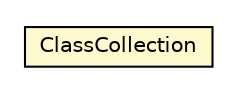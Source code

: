 #!/usr/local/bin/dot
#
# Class diagram 
# Generated by UMLGraph version R5_6-24-gf6e263 (http://www.umlgraph.org/)
#

digraph G {
	edge [fontname="Helvetica",fontsize=10,labelfontname="Helvetica",labelfontsize=10];
	node [fontname="Helvetica",fontsize=10,shape=plaintext];
	nodesep=0.25;
	ranksep=0.5;
	rankdir=LR;
	// com.gwtplatform.mvp.rebind.ClassCollection
	c132487 [label=<<table title="com.gwtplatform.mvp.rebind.ClassCollection" border="0" cellborder="1" cellspacing="0" cellpadding="2" port="p" bgcolor="lemonChiffon" href="./ClassCollection.html">
		<tr><td><table border="0" cellspacing="0" cellpadding="1">
<tr><td align="center" balign="center"> ClassCollection </td></tr>
		</table></td></tr>
		</table>>, URL="./ClassCollection.html", fontname="Helvetica", fontcolor="black", fontsize=10.0];
}


